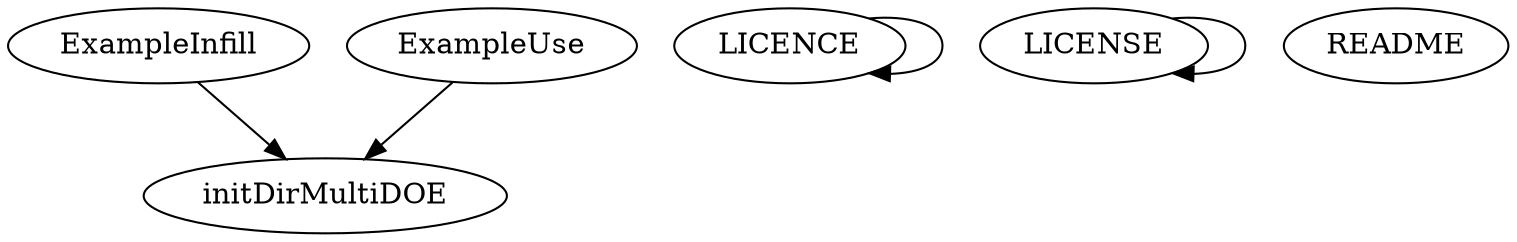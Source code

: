 /* Created by mdot for Matlab */
digraph m2html {
  ExampleInfill -> initDirMultiDOE;
  ExampleUse -> initDirMultiDOE;
  LICENCE -> LICENCE;
  LICENSE -> LICENSE;

  ExampleInfill [URL="ExampleInfill.html"];
  ExampleUse [URL="ExampleUse.html"];
  LICENCE [URL="LICENCE.html"];
  LICENSE [URL="LICENSE.html"];
  README [URL="README.html"];
  initDirMultiDOE [URL="initDirMultiDOE.html"];
}